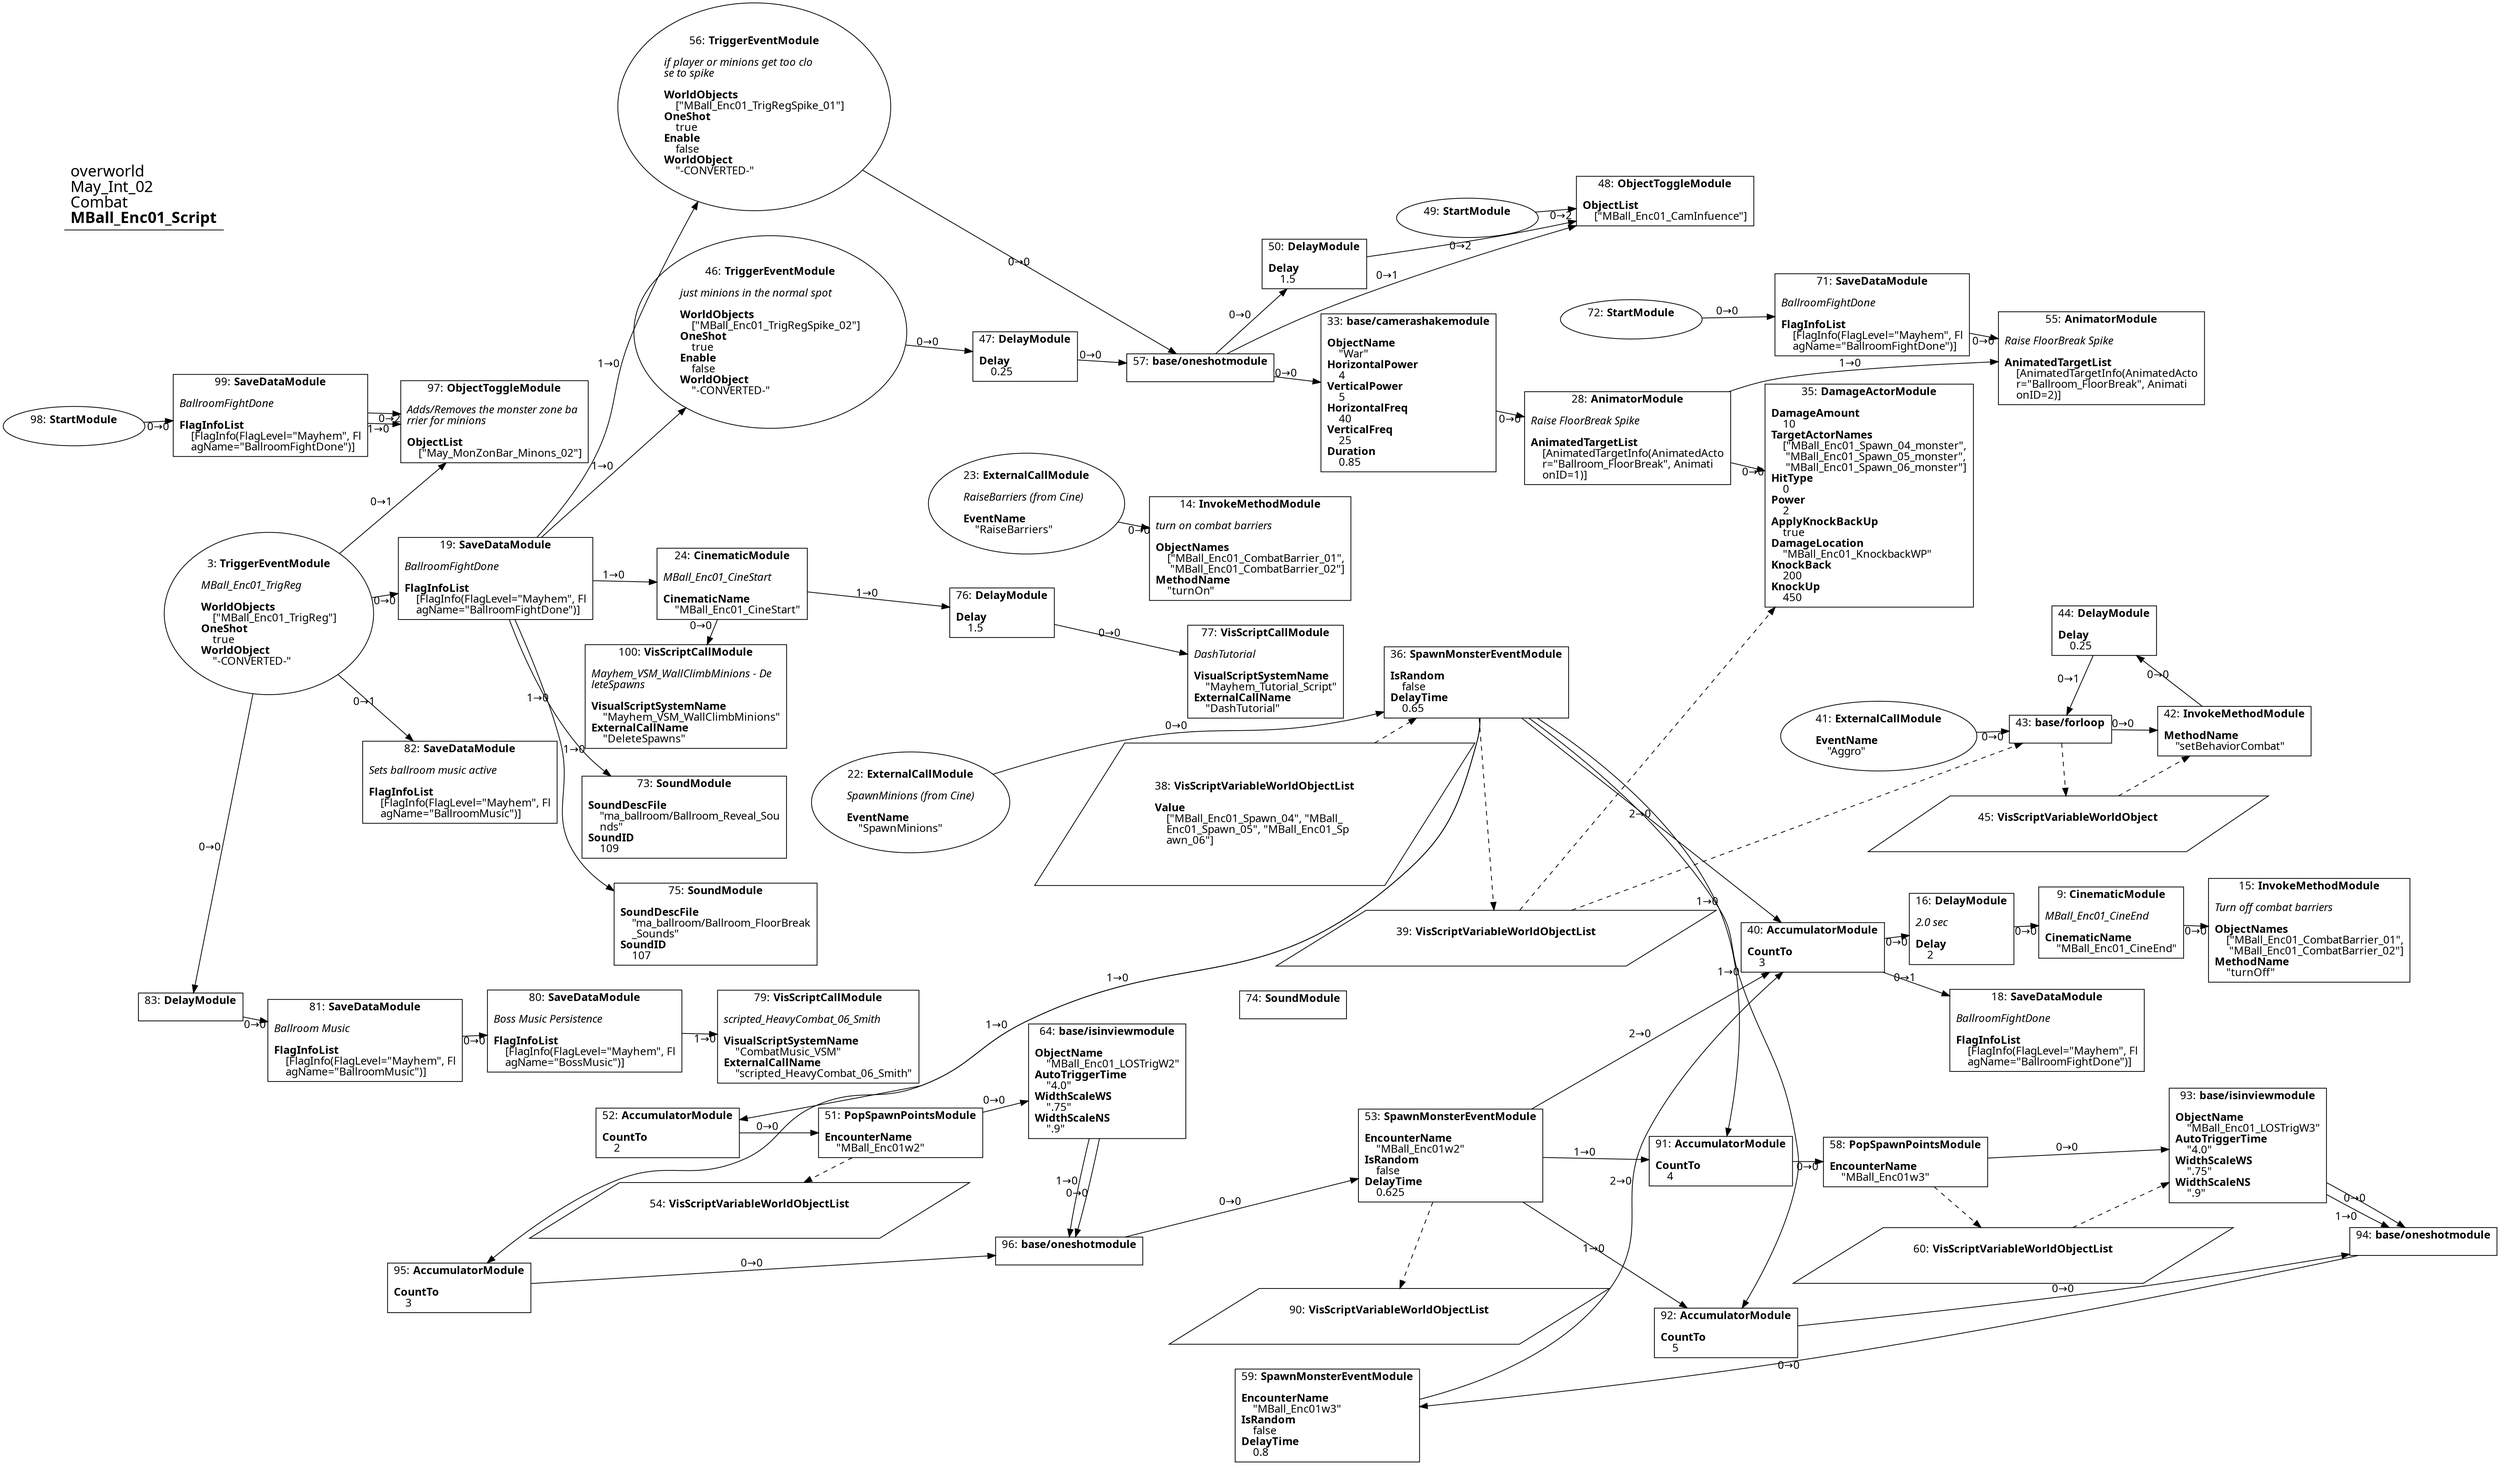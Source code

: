 digraph {
    layout = fdp;
    overlap = prism;
    sep = "+16";
    splines = spline;

    node [ shape = box ];

    graph [ fontname = "Segoe UI" ];
    node [ fontname = "Segoe UI" ];
    edge [ fontname = "Segoe UI" ];

    3 [ label = <3: <b>TriggerEventModule</b><br/><br/><i>MBall_Enc01_TrigReg<br align="left"/></i><br align="left"/><b>WorldObjects</b><br align="left"/>    [&quot;MBall_Enc01_TrigReg&quot;]<br align="left"/><b>OneShot</b><br align="left"/>    true<br align="left"/><b>WorldObject</b><br align="left"/>    &quot;-CONVERTED-&quot;<br align="left"/>> ];
    3 [ shape = oval ]
    3 [ pos = "-0.49400002,0.335!" ];
    3 -> 19 [ label = "0→0" ];
    3 -> 82 [ label = "0→1" ];
    3 -> 83 [ label = "0→0" ];
    3 -> 97 [ label = "0→1" ];

    9 [ label = <9: <b>CinematicModule</b><br/><br/><i>MBall_Enc01_CineEnd<br align="left"/></i><br align="left"/><b>CinematicName</b><br align="left"/>    &quot;MBall_Enc01_CineEnd&quot;<br align="left"/>> ];
    9 [ pos = "1.779,-0.15!" ];
    9 -> 15 [ label = "0→0" ];

    14 [ label = <14: <b>InvokeMethodModule</b><br/><br/><i>turn on combat barriers<br align="left"/></i><br align="left"/><b>ObjectNames</b><br align="left"/>    [&quot;MBall_Enc01_CombatBarrier_01&quot;,<br align="left"/>     &quot;MBall_Enc01_CombatBarrier_02&quot;]<br align="left"/><b>MethodName</b><br align="left"/>    &quot;turnOn&quot;<br align="left"/>> ];
    14 [ pos = "0.592,0.393!" ];

    15 [ label = <15: <b>InvokeMethodModule</b><br/><br/><i>Turn off combat barriers<br align="left"/></i><br align="left"/><b>ObjectNames</b><br align="left"/>    [&quot;MBall_Enc01_CombatBarrier_01&quot;,<br align="left"/>     &quot;MBall_Enc01_CombatBarrier_02&quot;]<br align="left"/><b>MethodName</b><br align="left"/>    &quot;turnOff&quot;<br align="left"/>> ];
    15 [ pos = "1.968,-0.15400001!" ];

    16 [ label = <16: <b>DelayModule</b><br/><br/><i>2.0 sec<br align="left"/></i><br align="left"/><b>Delay</b><br align="left"/>    2<br align="left"/>> ];
    16 [ pos = "1.6350001,-0.15!" ];
    16 -> 9 [ label = "0→0" ];

    18 [ label = <18: <b>SaveDataModule</b><br/><br/><i>BallroomFightDone<br align="left"/></i><br align="left"/><b>FlagInfoList</b><br align="left"/>    [FlagInfo(FlagLevel=&quot;Mayhem&quot;, Fl<br align="left"/>    agName=&quot;BallroomFightDone&quot;)]<br align="left"/>> ];
    18 [ pos = "1.6350001,-0.347!" ];

    19 [ label = <19: <b>SaveDataModule</b><br/><br/><i>BallroomFightDone<br align="left"/></i><br align="left"/><b>FlagInfoList</b><br align="left"/>    [FlagInfo(FlagLevel=&quot;Mayhem&quot;, Fl<br align="left"/>    agName=&quot;BallroomFightDone&quot;)]<br align="left"/>> ];
    19 [ pos = "-0.261,0.335!" ];
    19 -> 24 [ label = "1→0" ];
    19 -> 46 [ label = "1→0" ];
    19 -> 56 [ label = "1→0" ];
    19 -> 73 [ label = "1→0" ];
    19 -> 75 [ label = "1→0" ];

    22 [ label = <22: <b>ExternalCallModule</b><br/><br/><i>SpawnMinions (from Cine)<br align="left"/></i><br align="left"/><b>EventName</b><br align="left"/>    &quot;SpawnMinions&quot;<br align="left"/>> ];
    22 [ shape = oval ]
    22 [ pos = "0.39000002,0.10300001!" ];
    22 -> 36 [ label = "0→0" ];

    23 [ label = <23: <b>ExternalCallModule</b><br/><br/><i>RaiseBarriers (from Cine)<br align="left"/></i><br align="left"/><b>EventName</b><br align="left"/>    &quot;RaiseBarriers&quot;<br align="left"/>> ];
    23 [ shape = oval ]
    23 [ pos = "0.36900002,0.425!" ];
    23 -> 14 [ label = "0→0" ];

    24 [ label = <24: <b>CinematicModule</b><br/><br/><i>MBall_Enc01_CineStart<br align="left"/></i><br align="left"/><b>CinematicName</b><br align="left"/>    &quot;MBall_Enc01_CineStart&quot;<br align="left"/>> ];
    24 [ pos = "0.164,0.32900003!" ];
    24 -> 76 [ label = "1→0" ];
    24 -> 100 [ label = "0→0" ];

    28 [ label = <28: <b>AnimatorModule</b><br/><br/><i>Raise FloorBreak Spike<br align="left"/></i><br align="left"/><b>AnimatedTargetList</b><br align="left"/>    [AnimatedTargetInfo(AnimatedActo<br align="left"/>    r=&quot;Ballroom_FloorBreak&quot;, Animati<br align="left"/>    onID=1)]<br align="left"/>> ];
    28 [ pos = "1.09,0.63600004!" ];
    28 -> 35 [ label = "0→0" ];
    28 -> 55 [ label = "1→0" ];

    33 [ label = <33: <b>base/camerashakemodule</b><br/><br/><b>ObjectName</b><br align="left"/>    &quot;War&quot;<br align="left"/><b>HorizontalPower</b><br align="left"/>    4<br align="left"/><b>VerticalPower</b><br align="left"/>    5<br align="left"/><b>HorizontalFreq</b><br align="left"/>    40<br align="left"/><b>VerticalFreq</b><br align="left"/>    25<br align="left"/><b>Duration</b><br align="left"/>    0.85<br align="left"/>> ];
    33 [ pos = "0.873,0.63600004!" ];
    33 -> 28 [ label = "0→0" ];

    35 [ label = <35: <b>DamageActorModule</b><br/><br/><b>DamageAmount</b><br align="left"/>    10<br align="left"/><b>TargetActorNames</b><br align="left"/>    [&quot;MBall_Enc01_Spawn_04_monster&quot;,<br align="left"/>     &quot;MBall_Enc01_Spawn_05_monster&quot;,<br align="left"/>     &quot;MBall_Enc01_Spawn_06_monster&quot;]<br align="left"/><b>HitType</b><br align="left"/>    0<br align="left"/><b>Power</b><br align="left"/>    2<br align="left"/><b>ApplyKnockBackUp</b><br align="left"/>    true<br align="left"/><b>DamageLocation</b><br align="left"/>    &quot;MBall_Enc01_KnockbackWP&quot;<br align="left"/><b>KnockBack</b><br align="left"/>    200<br align="left"/><b>KnockUp</b><br align="left"/>    450<br align="left"/>> ];
    35 [ pos = "1.3180001,0.638!" ];
    39 -> 35 [ style = dashed ];

    36 [ label = <36: <b>SpawnMonsterEventModule</b><br/><br/><b>IsRandom</b><br align="left"/>    false<br align="left"/><b>DelayTime</b><br align="left"/>    0.65<br align="left"/>> ];
    36 [ pos = "0.84900004,0.21000001!" ];
    36 -> 40 [ label = "2→0" ];
    36 -> 52 [ label = "1→0" ];
    36 -> 91 [ label = "1→0" ];
    36 -> 92 [ label = "1→0" ];
    36 -> 95 [ label = "1→0" ];
    38 -> 36 [ style = dashed ];
    36 -> 39 [ style = dashed ];

    38 [ label = <38: <b>VisScriptVariableWorldObjectList</b><br/><br/><b>Value</b><br align="left"/>    [&quot;MBall_Enc01_Spawn_04&quot;, &quot;MBall_<br align="left"/>    Enc01_Spawn_05&quot;, &quot;MBall_Enc01_Sp<br align="left"/>    awn_06&quot;]<br align="left"/>> ];
    38 [ shape = parallelogram ]
    38 [ pos = "0.59900004,0.079!" ];

    39 [ label = <39: <b>VisScriptVariableWorldObjectList</b><br/><br/>> ];
    39 [ shape = parallelogram ]
    39 [ pos = "0.85,-0.031000001!" ];

    40 [ label = <40: <b>AccumulatorModule</b><br/><br/><b>CountTo</b><br align="left"/>    3<br align="left"/>> ];
    40 [ pos = "1.3980001,-0.149!" ];
    40 -> 16 [ label = "0→0" ];
    40 -> 18 [ label = "0→1" ];

    41 [ label = <41: <b>ExternalCallModule</b><br/><br/><b>EventName</b><br align="left"/>    &quot;Aggro&quot;<br align="left"/>> ];
    41 [ shape = oval ]
    41 [ pos = "1.6370001,0.147!" ];
    41 -> 43 [ label = "0→0" ];

    42 [ label = <42: <b>InvokeMethodModule</b><br/><br/><b>MethodName</b><br align="left"/>    &quot;setBehaviorCombat&quot;<br align="left"/>> ];
    42 [ pos = "2.019,0.148!" ];
    42 -> 44 [ label = "0→0" ];
    45 -> 42 [ style = dashed ];

    43 [ label = <43: <b>base/forloop</b><br/><br/>> ];
    43 [ pos = "1.8650001,0.14600001!" ];
    43 -> 42 [ label = "0→0" ];
    39 -> 43 [ style = dashed ];
    43 -> 45 [ style = dashed ];

    44 [ label = <44: <b>DelayModule</b><br/><br/><b>Delay</b><br align="left"/>    0.25<br align="left"/>> ];
    44 [ pos = "1.8900001,0.323!" ];
    44 -> 43 [ label = "0→1" ];

    45 [ label = <45: <b>VisScriptVariableWorldObject</b><br/><br/>> ];
    45 [ shape = parallelogram ]
    45 [ pos = "1.8470001,-0.003!" ];

    46 [ label = <46: <b>TriggerEventModule</b><br/><br/><i>just minions in the normal spot<br align="left"/></i><br align="left"/><b>WorldObjects</b><br align="left"/>    [&quot;MBall_Enc01_TrigRegSpike_02&quot;]<br align="left"/><b>OneShot</b><br align="left"/>    true<br align="left"/><b>Enable</b><br align="left"/>    false<br align="left"/><b>WorldObject</b><br align="left"/>    &quot;-CONVERTED-&quot;<br align="left"/>> ];
    46 [ shape = oval ]
    46 [ pos = "0.21100001,0.62!" ];
    46 -> 47 [ label = "0→0" ];

    47 [ label = <47: <b>DelayModule</b><br/><br/><b>Delay</b><br align="left"/>    0.25<br align="left"/>> ];
    47 [ pos = "0.44500002,0.62!" ];
    47 -> 57 [ label = "0→0" ];

    48 [ label = <48: <b>ObjectToggleModule</b><br/><br/><b>ObjectList</b><br align="left"/>    [&quot;MBall_Enc01_CamInfuence&quot;]<br align="left"/>> ];
    48 [ pos = "1.32,0.98800004!" ];

    49 [ label = <49: <b>StartModule</b><br/><br/>> ];
    49 [ shape = oval ]
    49 [ pos = "1.01,0.93900007!" ];
    49 -> 48 [ label = "0→2" ];

    50 [ label = <50: <b>DelayModule</b><br/><br/><b>Delay</b><br align="left"/>    1.5<br align="left"/>> ];
    50 [ pos = "0.85800004,0.8880001!" ];
    50 -> 48 [ label = "0→2" ];

    51 [ label = <51: <b>PopSpawnPointsModule</b><br/><br/><b>EncounterName</b><br align="left"/>    &quot;MBall_Enc01w2&quot;<br align="left"/>> ];
    51 [ pos = "0.365,-0.53300005!" ];
    51 -> 64 [ label = "0→0" ];
    51 -> 54 [ style = dashed ];

    52 [ label = <52: <b>AccumulatorModule</b><br/><br/><b>CountTo</b><br align="left"/>    2<br align="left"/>> ];
    52 [ pos = "0.141,-0.531!" ];
    52 -> 51 [ label = "0→0" ];

    53 [ label = <53: <b>SpawnMonsterEventModule</b><br/><br/><b>EncounterName</b><br align="left"/>    &quot;MBall_Enc01w2&quot;<br align="left"/><b>IsRandom</b><br align="left"/>    false<br align="left"/><b>DelayTime</b><br align="left"/>    0.625<br align="left"/>> ];
    53 [ pos = "1.01,-0.531!" ];
    53 -> 40 [ label = "2→0" ];
    53 -> 91 [ label = "1→0" ];
    53 -> 92 [ label = "1→0" ];
    53 -> 90 [ style = dashed ];

    54 [ label = <54: <b>VisScriptVariableWorldObjectList</b><br/><br/>> ];
    54 [ shape = parallelogram ]
    54 [ pos = "0.367,-0.66700006!" ];

    55 [ label = <55: <b>AnimatorModule</b><br/><br/><i>Raise FloorBreak Spike<br align="left"/></i><br align="left"/><b>AnimatedTargetList</b><br align="left"/>    [AnimatedTargetInfo(AnimatedActo<br align="left"/>    r=&quot;Ballroom_FloorBreak&quot;, Animati<br align="left"/>    onID=2)]<br align="left"/>> ];
    55 [ pos = "1.654,0.78400004!" ];

    56 [ label = <56: <b>TriggerEventModule</b><br/><br/><i>if player or minions get too clo<br align="left"/>se to spike<br align="left"/></i><br align="left"/><b>WorldObjects</b><br align="left"/>    [&quot;MBall_Enc01_TrigRegSpike_01&quot;]<br align="left"/><b>OneShot</b><br align="left"/>    true<br align="left"/><b>Enable</b><br align="left"/>    false<br align="left"/><b>WorldObject</b><br align="left"/>    &quot;-CONVERTED-&quot;<br align="left"/>> ];
    56 [ shape = oval ]
    56 [ pos = "0.20600002,0.83000004!" ];
    56 -> 57 [ label = "0→0" ];

    57 [ label = <57: <b>base/oneshotmodule</b><br/><br/>> ];
    57 [ pos = "0.69100004,0.63600004!" ];
    57 -> 33 [ label = "0→0" ];
    57 -> 48 [ label = "0→1" ];
    57 -> 50 [ label = "0→0" ];

    58 [ label = <58: <b>PopSpawnPointsModule</b><br/><br/><b>EncounterName</b><br align="left"/>    &quot;MBall_Enc01w3&quot;<br align="left"/>> ];
    58 [ pos = "1.6350001,-0.572!" ];
    58 -> 93 [ label = "0→0" ];
    58 -> 60 [ style = dashed ];

    59 [ label = <59: <b>SpawnMonsterEventModule</b><br/><br/><b>EncounterName</b><br align="left"/>    &quot;MBall_Enc01w3&quot;<br align="left"/><b>IsRandom</b><br align="left"/>    false<br align="left"/><b>DelayTime</b><br align="left"/>    0.8<br align="left"/>> ];
    59 [ pos = "0.98,-0.837!" ];
    59 -> 40 [ label = "2→0" ];

    60 [ label = <60: <b>VisScriptVariableWorldObjectList</b><br/><br/>> ];
    60 [ shape = parallelogram ]
    60 [ pos = "1.639,-0.70600003!" ];

    64 [ label = <64: <b>base/isinviewmodule</b><br/><br/><b>ObjectName</b><br align="left"/>    &quot;MBall_Enc01_LOSTrigW2&quot;<br align="left"/><b>AutoTriggerTime</b><br align="left"/>    &quot;4.0&quot;<br align="left"/><b>WidthScaleWS</b><br align="left"/>    &quot;.75&quot;<br align="left"/><b>WidthScaleNS</b><br align="left"/>    &quot;.9&quot;<br align="left"/>> ];
    64 [ pos = "0.62,-0.53300005!" ];
    64 -> 96 [ label = "0→0" ];
    64 -> 96 [ label = "1→0" ];

    71 [ label = <71: <b>SaveDataModule</b><br/><br/><i>BallroomFightDone<br align="left"/></i><br align="left"/><b>FlagInfoList</b><br align="left"/>    [FlagInfo(FlagLevel=&quot;Mayhem&quot;, Fl<br align="left"/>    agName=&quot;BallroomFightDone&quot;)]<br align="left"/>> ];
    71 [ pos = "1.342,0.78300005!" ];
    71 -> 55 [ label = "0→0" ];

    72 [ label = <72: <b>StartModule</b><br/><br/>> ];
    72 [ shape = oval ]
    72 [ pos = "1.151,0.78400004!" ];
    72 -> 71 [ label = "0→0" ];

    73 [ label = <73: <b>SoundModule</b><br/><br/><b>SoundDescFile</b><br align="left"/>    &quot;ma_ballroom/Ballroom_Reveal_Sou<br align="left"/>    nds&quot;<br align="left"/><b>SoundID</b><br align="left"/>    109<br align="left"/>> ];
    73 [ pos = "0.148,0.12200001!" ];

    74 [ label = <74: <b>SoundModule</b><br/><br/>> ];
    74 [ pos = "0.64000005,-0.16700001!" ];

    75 [ label = <75: <b>SoundModule</b><br/><br/><b>SoundDescFile</b><br align="left"/>    &quot;ma_ballroom/Ballroom_FloorBreak<br align="left"/>    _Sounds&quot;<br align="left"/><b>SoundID</b><br align="left"/>    107<br align="left"/>> ];
    75 [ pos = "0.15300001,-0.023000002!" ];

    76 [ label = <76: <b>DelayModule</b><br/><br/><b>Delay</b><br align="left"/>    1.5<br align="left"/>> ];
    76 [ pos = "0.386,0.30600002!" ];
    76 -> 77 [ label = "0→0" ];

    77 [ label = <77: <b>VisScriptCallModule</b><br/><br/><i>DashTutorial<br align="left"/></i><br align="left"/><b>VisualScriptSystemName</b><br align="left"/>    &quot;Mayhem_Tutorial_Script&quot;<br align="left"/><b>ExternalCallName</b><br align="left"/>    &quot;DashTutorial&quot;<br align="left"/>> ];
    77 [ pos = "0.597,0.24200001!" ];

    79 [ label = <79: <b>VisScriptCallModule</b><br/><br/><i>scripted_HeavyCombat_06_Smith<br align="left"/></i><br align="left"/><b>VisualScriptSystemName</b><br align="left"/>    &quot;CombatMusic_VSM&quot;<br align="left"/><b>ExternalCallName</b><br align="left"/>    &quot;scripted_HeavyCombat_06_Smith&quot;<br align="left"/>> ];
    79 [ pos = "0.18800001,-0.20400001!" ];

    80 [ label = <80: <b>SaveDataModule</b><br/><br/><i>Boss Music Persistence<br align="left"/></i><br align="left"/><b>FlagInfoList</b><br align="left"/>    [FlagInfo(FlagLevel=&quot;Mayhem&quot;, Fl<br align="left"/>    agName=&quot;BossMusic&quot;)]<br align="left"/>> ];
    80 [ pos = "-0.042000003,-0.18100001!" ];
    80 -> 79 [ label = "1→0" ];

    81 [ label = <81: <b>SaveDataModule</b><br/><br/><i>Ballroom Music<br align="left"/></i><br align="left"/><b>FlagInfoList</b><br align="left"/>    [FlagInfo(FlagLevel=&quot;Mayhem&quot;, Fl<br align="left"/>    agName=&quot;BallroomMusic&quot;)]<br align="left"/>> ];
    81 [ pos = "-0.264,-0.18!" ];
    81 -> 80 [ label = "0→0" ];

    82 [ label = <82: <b>SaveDataModule</b><br/><br/><i>Sets ballroom music active<br align="left"/></i><br align="left"/><b>FlagInfoList</b><br align="left"/>    [FlagInfo(FlagLevel=&quot;Mayhem&quot;, Fl<br align="left"/>    agName=&quot;BallroomMusic&quot;)]<br align="left"/>> ];
    82 [ pos = "-0.21700001,0.12900001!" ];

    83 [ label = <83: <b>DelayModule</b><br/><br/>> ];
    83 [ pos = "-0.45900002,-0.143!" ];
    83 -> 81 [ label = "0→0" ];

    90 [ label = <90: <b>VisScriptVariableWorldObjectList</b><br/><br/>> ];
    90 [ shape = parallelogram ]
    90 [ pos = "1.021,-0.77000004!" ];

    91 [ label = <91: <b>AccumulatorModule</b><br/><br/><b>CountTo</b><br align="left"/>    4<br align="left"/>> ];
    91 [ pos = "1.3850001,-0.57000005!" ];
    91 -> 58 [ label = "0→0" ];

    92 [ label = <92: <b>AccumulatorModule</b><br/><br/><b>CountTo</b><br align="left"/>    5<br align="left"/>> ];
    92 [ pos = "1.3980001,-0.76100004!" ];
    92 -> 94 [ label = "0→0" ];

    93 [ label = <93: <b>base/isinviewmodule</b><br/><br/><b>ObjectName</b><br align="left"/>    &quot;MBall_Enc01_LOSTrigW3&quot;<br align="left"/><b>AutoTriggerTime</b><br align="left"/>    &quot;4.0&quot;<br align="left"/><b>WidthScaleWS</b><br align="left"/>    &quot;.75&quot;<br align="left"/><b>WidthScaleNS</b><br align="left"/>    &quot;.9&quot;<br align="left"/>> ];
    93 [ pos = "1.9210001,-0.564!" ];
    93 -> 94 [ label = "0→0" ];
    93 -> 94 [ label = "1→0" ];
    60 -> 93 [ style = dashed ];

    94 [ label = <94: <b>base/oneshotmodule</b><br/><br/>> ];
    94 [ pos = "2.236,-0.70400006!" ];
    94 -> 59 [ label = "0→0" ];

    95 [ label = <95: <b>AccumulatorModule</b><br/><br/><b>CountTo</b><br align="left"/>    3<br align="left"/>> ];
    95 [ pos = "0.136,-0.731!" ];
    95 -> 96 [ label = "0→0" ];

    96 [ label = <96: <b>base/oneshotmodule</b><br/><br/>> ];
    96 [ pos = "0.772,-0.72!" ];
    96 -> 53 [ label = "0→0" ];

    97 [ label = <97: <b>ObjectToggleModule</b><br/><br/><i>Adds/Removes the monster zone ba<br align="left"/>rrier for minions<br align="left"/></i><br align="left"/><b>ObjectList</b><br align="left"/>    [&quot;May_MonZonBar_Minons_02&quot;]<br align="left"/>> ];
    97 [ pos = "-0.16800001,0.58900005!" ];

    98 [ label = <98: <b>StartModule</b><br/><br/>> ];
    98 [ shape = oval ]
    98 [ pos = "-0.60400003,0.61200005!" ];
    98 -> 99 [ label = "0→0" ];

    99 [ label = <99: <b>SaveDataModule</b><br/><br/><i>BallroomFightDone<br align="left"/></i><br align="left"/><b>FlagInfoList</b><br align="left"/>    [FlagInfo(FlagLevel=&quot;Mayhem&quot;, Fl<br align="left"/>    agName=&quot;BallroomFightDone&quot;)]<br align="left"/>> ];
    99 [ pos = "-0.41000003,0.61200005!" ];
    99 -> 97 [ label = "0→2" ];
    99 -> 97 [ label = "1→0" ];

    100 [ label = <100: <b>VisScriptCallModule</b><br/><br/><i>Mayhem_VSM_WallClimbMinions - De<br align="left"/>leteSpawns<br align="left"/></i><br align="left"/><b>VisualScriptSystemName</b><br align="left"/>    &quot;Mayhem_VSM_WallClimbMinions&quot;<br align="left"/><b>ExternalCallName</b><br align="left"/>    &quot;DeleteSpawns&quot;<br align="left"/>> ];
    100 [ pos = "0.135,0.18800001!" ];

    title [ pos = "-0.605,0.989!" ];
    title [ shape = underline ];
    title [ label = <<font point-size="20">overworld<br align="left"/>May_Int_02<br align="left"/>Combat<br align="left"/><b>MBall_Enc01_Script</b><br align="left"/></font>> ];
}

